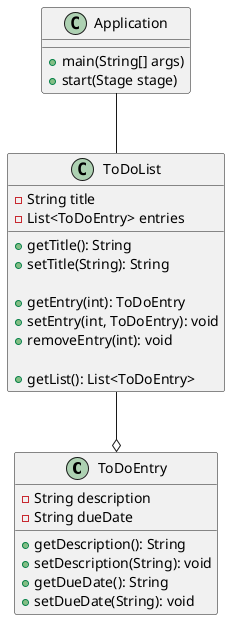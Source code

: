 @startuml
'https://plantuml.com/class-diagram

class ToDoEntry {
' a specific entry that shows up in the to-do lists

- String description
- String dueDate

+ getDescription(): String
+ setDescription(String): void
+ getDueDate(): String
+ setDueDate(String): void

}

class ToDoList {
' the to-do list

- String title
- List<ToDoEntry> entries

+ getTitle(): String
+ setTitle(String): String

+ getEntry(int): ToDoEntry
+ setEntry(int, ToDoEntry): void
+ removeEntry(int): void

+ getList(): List<ToDoEntry>

}

'class ToDoManager {
'
'   - int numToDoList
'   - List<ToDoList> list
'
'   + addToDoList(String): void
'   + removeToDoList(int): void
'   + getToDoLists(): List<ToDoList>
'
'}

class Application {

    + main(String[] args)
    + start(Stage stage)

}

ToDoList --o ToDoEntry
' ToDoManager --o ToDoList
' Application -- ToDoManager
Application -- ToDoList

@enduml